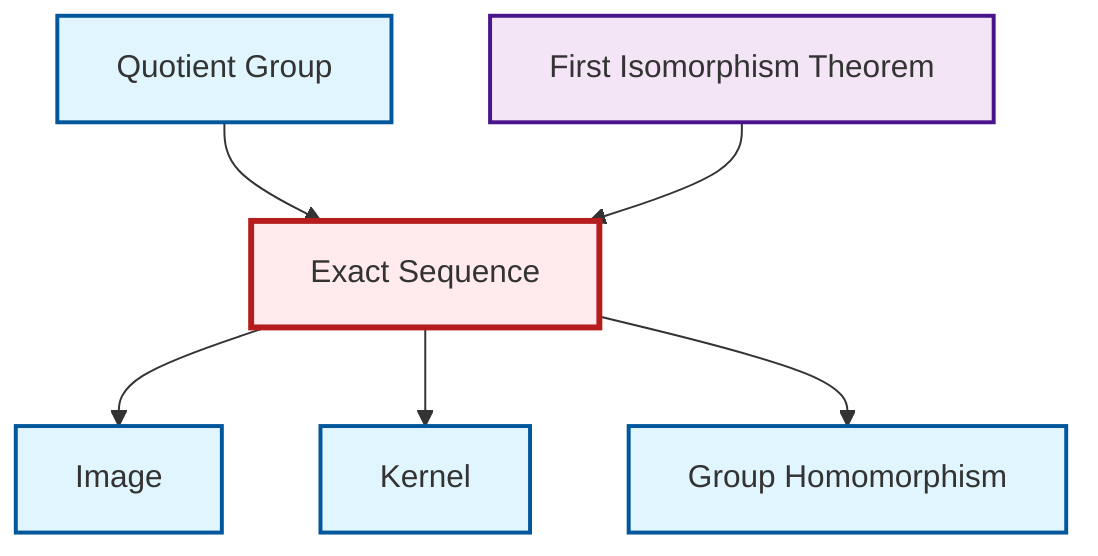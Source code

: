 graph TD
    classDef definition fill:#e1f5fe,stroke:#01579b,stroke-width:2px
    classDef theorem fill:#f3e5f5,stroke:#4a148c,stroke-width:2px
    classDef axiom fill:#fff3e0,stroke:#e65100,stroke-width:2px
    classDef example fill:#e8f5e9,stroke:#1b5e20,stroke-width:2px
    classDef current fill:#ffebee,stroke:#b71c1c,stroke-width:3px
    def-exact-sequence["Exact Sequence"]:::definition
    thm-first-isomorphism["First Isomorphism Theorem"]:::theorem
    def-homomorphism["Group Homomorphism"]:::definition
    def-kernel["Kernel"]:::definition
    def-image["Image"]:::definition
    def-quotient-group["Quotient Group"]:::definition
    def-exact-sequence --> def-image
    def-quotient-group --> def-exact-sequence
    def-exact-sequence --> def-kernel
    def-exact-sequence --> def-homomorphism
    thm-first-isomorphism --> def-exact-sequence
    class def-exact-sequence current